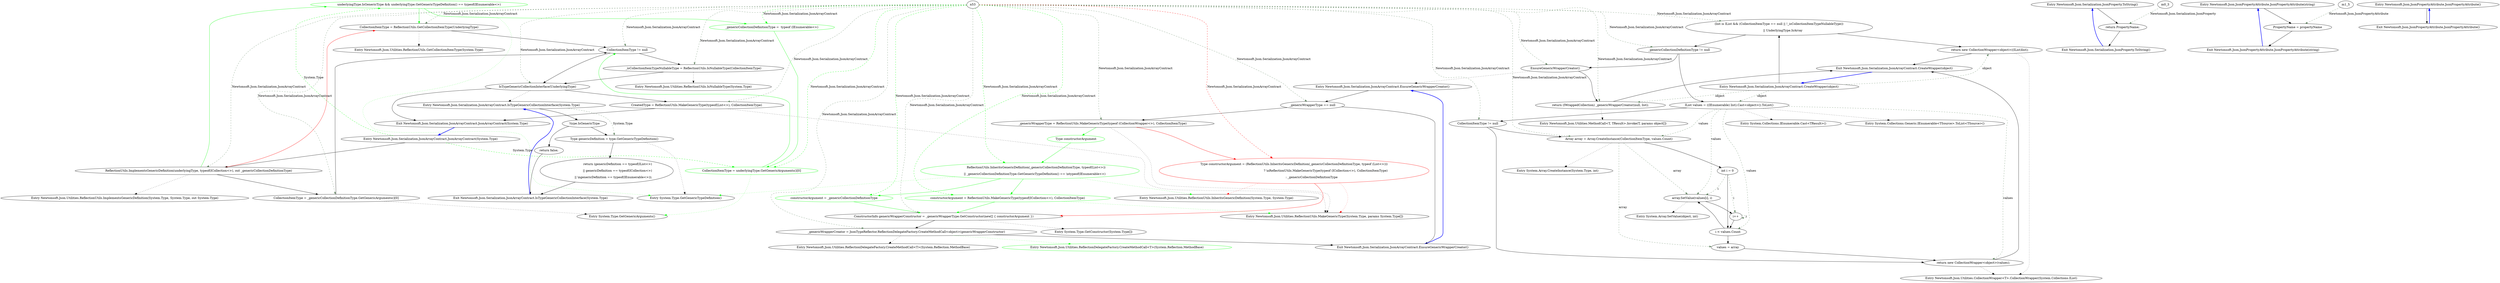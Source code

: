 digraph  {
n13 [file="JsonArrayContract.cs.dot", label="Entry Newtonsoft.Json.Serialization.JsonArrayContract.IsTypeGenericCollectionInterface(System.Type)", span="116-116", cluster="Newtonsoft.Json.Serialization.JsonArrayContract.IsTypeGenericCollectionInterface(System.Type)"];
n47 [file="JsonArrayContract.cs.dot", label="!type.IsGenericType", span="118-118", cluster="Newtonsoft.Json.Serialization.JsonArrayContract.IsTypeGenericCollectionInterface(System.Type)"];
n49 [file="JsonArrayContract.cs.dot", label="Type genericDefinition = type.GetGenericTypeDefinition()", span="121-121", cluster="Newtonsoft.Json.Serialization.JsonArrayContract.IsTypeGenericCollectionInterface(System.Type)"];
n48 [file="JsonArrayContract.cs.dot", label="return false;", span="119-119", cluster="Newtonsoft.Json.Serialization.JsonArrayContract.IsTypeGenericCollectionInterface(System.Type)"];
n51 [file="JsonArrayContract.cs.dot", label="Exit Newtonsoft.Json.Serialization.JsonArrayContract.IsTypeGenericCollectionInterface(System.Type)", span="116-116", cluster="Newtonsoft.Json.Serialization.JsonArrayContract.IsTypeGenericCollectionInterface(System.Type)"];
n50 [file="JsonArrayContract.cs.dot", label="return (genericDefinition == typeof(IList<>)\r\n              || genericDefinition == typeof(ICollection<>)\r\n              || \\ngenericDefinition == typeof(IEnumerable<>));", span="123-125", cluster="Newtonsoft.Json.Serialization.JsonArrayContract.IsTypeGenericCollectionInterface(System.Type)"];
n52 [file="JsonArrayContract.cs.dot", label="Entry System.Type.GetGenericTypeDefinition()", span="0-0", cluster="System.Type.GetGenericTypeDefinition()"];
n15 [file="JsonArrayContract.cs.dot", label="Entry Newtonsoft.Json.Serialization.JsonArrayContract.CreateWrapper(object)", span="71-71", cluster="Newtonsoft.Json.Serialization.JsonArrayContract.CreateWrapper(object)"];
n16 [file="JsonArrayContract.cs.dot", label="(list is IList && (CollectionItemType == null || !_isCollectionItemTypeNullableType))\r\n        || UnderlyingType.IsArray", span="73-74", cluster="Newtonsoft.Json.Serialization.JsonArrayContract.CreateWrapper(object)"];
n17 [file="JsonArrayContract.cs.dot", label="return new CollectionWrapper<object>((IList)list);", span="75-75", cluster="Newtonsoft.Json.Serialization.JsonArrayContract.CreateWrapper(object)"];
n20 [file="JsonArrayContract.cs.dot", label="return (IWrappedCollection) _genericWrapperCreator(null, list);", span="80-80", cluster="Newtonsoft.Json.Serialization.JsonArrayContract.CreateWrapper(object)"];
n21 [file="JsonArrayContract.cs.dot", label="IList values = ((IEnumerable) list).Cast<object>().ToList()", span="84-84", cluster="Newtonsoft.Json.Serialization.JsonArrayContract.CreateWrapper(object)"];
n18 [file="JsonArrayContract.cs.dot", label="_genericCollectionDefinitionType != null", span="77-77", cluster="Newtonsoft.Json.Serialization.JsonArrayContract.CreateWrapper(object)"];
n30 [file="JsonArrayContract.cs.dot", label="Exit Newtonsoft.Json.Serialization.JsonArrayContract.CreateWrapper(object)", span="71-71", cluster="Newtonsoft.Json.Serialization.JsonArrayContract.CreateWrapper(object)"];
n31 [file="JsonArrayContract.cs.dot", label="Entry Newtonsoft.Json.Utilities.CollectionWrapper<T>.CollectionWrapper(System.Collections.IList)", span="46-46", cluster="Newtonsoft.Json.Utilities.CollectionWrapper<T>.CollectionWrapper(System.Collections.IList)"];
n19 [file="JsonArrayContract.cs.dot", label="EnsureGenericWrapperCreator()", span="79-79", cluster="Newtonsoft.Json.Serialization.JsonArrayContract.CreateWrapper(object)"];
n32 [file="JsonArrayContract.cs.dot", label="Entry Newtonsoft.Json.Serialization.JsonArrayContract.EnsureGenericWrapperCreator()", span="101-101", cluster="Newtonsoft.Json.Serialization.JsonArrayContract.EnsureGenericWrapperCreator()"];
n33 [file="JsonArrayContract.cs.dot", label="Entry Newtonsoft.Json.Utilities.MethodCall<T, TResult>.Invoke(T, params object[])", span="27-27", cluster="Newtonsoft.Json.Utilities.MethodCall<T, TResult>.Invoke(T, params object[])"];
n22 [file="JsonArrayContract.cs.dot", label="CollectionItemType != null", span="86-86", cluster="Newtonsoft.Json.Serialization.JsonArrayContract.CreateWrapper(object)"];
n23 [file="JsonArrayContract.cs.dot", label="Array array = Array.CreateInstance(CollectionItemType, values.Count)", span="88-88", cluster="Newtonsoft.Json.Serialization.JsonArrayContract.CreateWrapper(object)"];
n25 [file="JsonArrayContract.cs.dot", label="i < values.Count", span="89-89", cluster="Newtonsoft.Json.Serialization.JsonArrayContract.CreateWrapper(object)"];
n26 [file="JsonArrayContract.cs.dot", label="array.SetValue(values[i], i)", span="91-91", cluster="Newtonsoft.Json.Serialization.JsonArrayContract.CreateWrapper(object)"];
n29 [file="JsonArrayContract.cs.dot", label="return new CollectionWrapper<object>(values);", span="97-97", cluster="Newtonsoft.Json.Serialization.JsonArrayContract.CreateWrapper(object)"];
n34 [file="JsonArrayContract.cs.dot", label="Entry System.Collections.IEnumerable.Cast<TResult>()", span="0-0", cluster="System.Collections.IEnumerable.Cast<TResult>()"];
n35 [file="JsonArrayContract.cs.dot", label="Entry System.Collections.Generic.IEnumerable<TSource>.ToList<TSource>()", span="0-0", cluster="System.Collections.Generic.IEnumerable<TSource>.ToList<TSource>()"];
n24 [file="JsonArrayContract.cs.dot", label="int i = 0", span="89-89", cluster="Newtonsoft.Json.Serialization.JsonArrayContract.CreateWrapper(object)"];
n28 [file="JsonArrayContract.cs.dot", label="values = array", span="94-94", cluster="Newtonsoft.Json.Serialization.JsonArrayContract.CreateWrapper(object)"];
n36 [file="JsonArrayContract.cs.dot", label="Entry System.Array.CreateInstance(System.Type, int)", span="0-0", cluster="System.Array.CreateInstance(System.Type, int)"];
n27 [file="JsonArrayContract.cs.dot", label="i++", span="89-89", cluster="Newtonsoft.Json.Serialization.JsonArrayContract.CreateWrapper(object)"];
n37 [file="JsonArrayContract.cs.dot", label="Entry System.Array.SetValue(object, int)", span="0-0", cluster="System.Array.SetValue(object, int)"];
n0 [file="JsonArrayContract.cs.dot", label="Entry Newtonsoft.Json.Serialization.JsonArrayContract.JsonArrayContract(System.Type)", span="50-50", cluster="Newtonsoft.Json.Serialization.JsonArrayContract.JsonArrayContract(System.Type)"];
n1 [file="JsonArrayContract.cs.dot", label="ReflectionUtils.ImplementsGenericDefinition(underlyingType, typeof(ICollection<>), out _genericCollectionDefinitionType)", span="53-53", cluster="Newtonsoft.Json.Serialization.JsonArrayContract.JsonArrayContract(System.Type)"];
d3 [color=green, file="JsonArrayContract.cs.dot", label="underlyingType.IsGenericType && underlyingType.GetGenericTypeDefinition() == typeof(IEnumerable<>)", span="57-57", cluster="Newtonsoft.Json.Serialization.JsonArrayContract.JsonArrayContract(System.Type)", community=0];
d5 [color=green, file="JsonArrayContract.cs.dot", label="CollectionItemType = underlyingType.GetGenericArguments()[0]", span="60-60", cluster="Newtonsoft.Json.Serialization.JsonArrayContract.JsonArrayContract(System.Type)", community=0];
n2 [file="JsonArrayContract.cs.dot", label="CollectionItemType = _genericCollectionDefinitionType.GetGenericArguments()[0]", span="55-55", cluster="Newtonsoft.Json.Serialization.JsonArrayContract.JsonArrayContract(System.Type)"];
n3 [file="JsonArrayContract.cs.dot", label="CollectionItemType = ReflectionUtils.GetCollectionItemType(UnderlyingType)", span="59-59", cluster="Newtonsoft.Json.Serialization.JsonArrayContract.JsonArrayContract(System.Type)"];
n9 [file="JsonArrayContract.cs.dot", label="Entry Newtonsoft.Json.Utilities.ReflectionUtils.ImplementsGenericDefinition(System.Type, System.Type, out System.Type)", span="253-253", cluster="Newtonsoft.Json.Utilities.ReflectionUtils.ImplementsGenericDefinition(System.Type, System.Type, out System.Type)"];
n4 [file="JsonArrayContract.cs.dot", label="CollectionItemType != null", span="62-62", cluster="Newtonsoft.Json.Serialization.JsonArrayContract.JsonArrayContract(System.Type)"];
n10 [file="JsonArrayContract.cs.dot", label="Entry System.Type.GetGenericArguments()", span="0-0", cluster="System.Type.GetGenericArguments()"];
n11 [file="JsonArrayContract.cs.dot", label="Entry Newtonsoft.Json.Utilities.ReflectionUtils.GetCollectionItemType(System.Type)", span="371-371", cluster="Newtonsoft.Json.Utilities.ReflectionUtils.GetCollectionItemType(System.Type)"];
n5 [file="JsonArrayContract.cs.dot", label="_isCollectionItemTypeNullableType = ReflectionUtils.IsNullableType(CollectionItemType)", span="63-63", cluster="Newtonsoft.Json.Serialization.JsonArrayContract.JsonArrayContract(System.Type)"];
n6 [file="JsonArrayContract.cs.dot", label="IsTypeGenericCollectionInterface(UnderlyingType)", span="65-65", cluster="Newtonsoft.Json.Serialization.JsonArrayContract.JsonArrayContract(System.Type)"];
n12 [file="JsonArrayContract.cs.dot", label="Entry Newtonsoft.Json.Utilities.ReflectionUtils.IsNullableType(System.Type)", span="190-190", cluster="Newtonsoft.Json.Utilities.ReflectionUtils.IsNullableType(System.Type)"];
n7 [file="JsonArrayContract.cs.dot", label="CreatedType = ReflectionUtils.MakeGenericType(typeof(List<>), CollectionItemType)", span="67-67", cluster="Newtonsoft.Json.Serialization.JsonArrayContract.JsonArrayContract(System.Type)"];
n8 [file="JsonArrayContract.cs.dot", label="Exit Newtonsoft.Json.Serialization.JsonArrayContract.JsonArrayContract(System.Type)", span="50-50", cluster="Newtonsoft.Json.Serialization.JsonArrayContract.JsonArrayContract(System.Type)"];
n14 [file="JsonArrayContract.cs.dot", label="Entry Newtonsoft.Json.Utilities.ReflectionUtils.MakeGenericType(System.Type, params System.Type[])", span="760-760", cluster="Newtonsoft.Json.Utilities.ReflectionUtils.MakeGenericType(System.Type, params System.Type[])"];
d4 [color=green, file="JsonArrayContract.cs.dot", label="_genericCollectionDefinitionType =  typeof (IEnumerable<>)", span="59-59", cluster="Newtonsoft.Json.Serialization.JsonArrayContract.JsonArrayContract(System.Type)", community=0];
n38 [file="JsonArrayContract.cs.dot", label="_genericWrapperType == null", span="103-103", cluster="Newtonsoft.Json.Serialization.JsonArrayContract.EnsureGenericWrapperCreator()"];
n39 [file="JsonArrayContract.cs.dot", label="_genericWrapperType = ReflectionUtils.MakeGenericType(typeof (CollectionWrapper<>), CollectionItemType)", span="105-105", cluster="Newtonsoft.Json.Serialization.JsonArrayContract.EnsureGenericWrapperCreator()"];
n43 [file="JsonArrayContract.cs.dot", label="Exit Newtonsoft.Json.Serialization.JsonArrayContract.EnsureGenericWrapperCreator()", span="101-101", cluster="Newtonsoft.Json.Serialization.JsonArrayContract.EnsureGenericWrapperCreator()"];
n40 [color=red, file="JsonArrayContract.cs.dot", label="Type constructorArgument = (ReflectionUtils.InheritsGenericDefinition(_genericCollectionDefinitionType, typeof (List<>)))\r\n                                     ? \\nReflectionUtils.MakeGenericType(typeof (ICollection<>), CollectionItemType)\r\n                                     : _genericCollectionDefinitionType", span="107-109", cluster="Newtonsoft.Json.Serialization.JsonArrayContract.EnsureGenericWrapperCreator()", community=0];
d44 [color=green, file="JsonArrayContract.cs.dot", label="Type constructorArgument", span="112-112", cluster="Newtonsoft.Json.Serialization.JsonArrayContract.EnsureGenericWrapperCreator()", community=0];
n41 [file="JsonArrayContract.cs.dot", label="ConstructorInfo genericWrapperConstructor = _genericWrapperType.GetConstructor(new[] { constructorArgument })", span="111-111", cluster="Newtonsoft.Json.Serialization.JsonArrayContract.EnsureGenericWrapperCreator()"];
n44 [file="JsonArrayContract.cs.dot", label="Entry Newtonsoft.Json.Utilities.ReflectionUtils.InheritsGenericDefinition(System.Type, System.Type)", span="327-327", cluster="Newtonsoft.Json.Utilities.ReflectionUtils.InheritsGenericDefinition(System.Type, System.Type)"];
n42 [file="JsonArrayContract.cs.dot", label="_genericWrapperCreator = JsonTypeReflector.ReflectionDelegateFactory.CreateMethodCall<object>(genericWrapperConstructor)", span="112-112", cluster="Newtonsoft.Json.Serialization.JsonArrayContract.EnsureGenericWrapperCreator()"];
n45 [file="JsonArrayContract.cs.dot", label="Entry System.Type.GetConstructor(System.Type[])", span="0-0", cluster="System.Type.GetConstructor(System.Type[])"];
n46 [file="JsonArrayContract.cs.dot", label="Entry Newtonsoft.Json.Utilities.ReflectionDelegateFactory.CreateMethodCall<T>(System.Reflection.MethodBase)", span="59-59", cluster="Newtonsoft.Json.Utilities.ReflectionDelegateFactory.CreateMethodCall<T>(System.Reflection.MethodBase)"];
d53 [color=green, file="JsonArrayContract.cs.dot", label="Entry Newtonsoft.Json.Utilities.ReflectionDelegateFactory.CreateMethodCall<T>(System.Reflection.MethodBase)", span="59-59", cluster="Newtonsoft.Json.Utilities.ReflectionDelegateFactory.CreateMethodCall<T>(System.Reflection.MethodBase)", community=0];
d45 [color=green, file="JsonArrayContract.cs.dot", label="ReflectionUtils.InheritsGenericDefinition(_genericCollectionDefinitionType, typeof(List<>))\r\n          || _genericCollectionDefinitionType.GetGenericTypeDefinition() == \\ntypeof(IEnumerable<>)", span="114-115", cluster="Newtonsoft.Json.Serialization.JsonArrayContract.EnsureGenericWrapperCreator()", community=0];
d46 [color=green, file="JsonArrayContract.cs.dot", label="constructorArgument = ReflectionUtils.MakeGenericType(typeof(ICollection<>), CollectionItemType)", span="116-116", cluster="Newtonsoft.Json.Serialization.JsonArrayContract.EnsureGenericWrapperCreator()", community=0];
d47 [color=green, file="JsonArrayContract.cs.dot", label="constructorArgument = _genericCollectionDefinitionType", span="118-118", cluster="Newtonsoft.Json.Serialization.JsonArrayContract.EnsureGenericWrapperCreator()", community=0];
n53;
m0_0 [file="JsonProperty.cs", label="Entry Newtonsoft.Json.Serialization.JsonProperty.ToString()", span="163-163", cluster="Newtonsoft.Json.Serialization.JsonProperty.ToString()"];
m0_1 [file="JsonProperty.cs", label="return PropertyName;", span="165-165", cluster="Newtonsoft.Json.Serialization.JsonProperty.ToString()"];
m0_2 [file="JsonProperty.cs", label="Exit Newtonsoft.Json.Serialization.JsonProperty.ToString()", span="163-163", cluster="Newtonsoft.Json.Serialization.JsonProperty.ToString()"];
m0_3;
m1_2 [file="JsonPropertyAttribute.cs", label="Entry Newtonsoft.Json.JsonPropertyAttribute.JsonPropertyAttribute(string)", span="104-104", cluster="Newtonsoft.Json.JsonPropertyAttribute.JsonPropertyAttribute(string)"];
m1_3 [file="JsonPropertyAttribute.cs", label="PropertyName = propertyName", span="106-106", cluster="Newtonsoft.Json.JsonPropertyAttribute.JsonPropertyAttribute(string)"];
m1_4 [file="JsonPropertyAttribute.cs", label="Exit Newtonsoft.Json.JsonPropertyAttribute.JsonPropertyAttribute(string)", span="104-104", cluster="Newtonsoft.Json.JsonPropertyAttribute.JsonPropertyAttribute(string)"];
m1_0 [file="JsonPropertyAttribute.cs", label="Entry Newtonsoft.Json.JsonPropertyAttribute.JsonPropertyAttribute()", span="96-96", cluster="Newtonsoft.Json.JsonPropertyAttribute.JsonPropertyAttribute()"];
m1_1 [file="JsonPropertyAttribute.cs", label="Exit Newtonsoft.Json.JsonPropertyAttribute.JsonPropertyAttribute()", span="96-96", cluster="Newtonsoft.Json.JsonPropertyAttribute.JsonPropertyAttribute()"];
m1_5;
n13 -> n47  [key=0, style=solid];
n13 -> n49  [key=1, color=darkseagreen4, label="System.Type", style=dashed];
n47 -> n48  [key=0, style=solid];
n47 -> n49  [key=0, style=solid];
n49 -> n50  [key=0, style=solid];
n49 -> n52  [key=2, style=dotted];
n48 -> n51  [key=0, style=solid];
n51 -> n13  [key=0, color=blue, style=bold];
n50 -> n51  [key=0, style=solid];
n15 -> n16  [key=0, style=solid];
n15 -> n17  [key=1, color=darkseagreen4, label=object, style=dashed];
n15 -> n20  [key=1, color=darkseagreen4, label=object, style=dashed];
n15 -> n21  [key=1, color=darkseagreen4, label=object, style=dashed];
n16 -> n17  [key=0, style=solid];
n16 -> n18  [key=0, style=solid];
n17 -> n30  [key=0, style=solid];
n17 -> n31  [key=2, style=dotted];
n20 -> n30  [key=0, style=solid];
n20 -> n33  [key=2, style=dotted];
n21 -> n22  [key=0, style=solid];
n21 -> n23  [key=1, color=darkseagreen4, label=values, style=dashed];
n21 -> n25  [key=1, color=darkseagreen4, label=values, style=dashed];
n21 -> n26  [key=1, color=darkseagreen4, label=values, style=dashed];
n21 -> n29  [key=1, color=darkseagreen4, label=values, style=dashed];
n21 -> n34  [key=2, style=dotted];
n21 -> n35  [key=2, style=dotted];
n18 -> n19  [key=0, style=solid];
n18 -> n21  [key=0, style=solid];
n30 -> n15  [key=0, color=blue, style=bold];
n19 -> n20  [key=0, style=solid];
n19 -> n32  [key=2, style=dotted];
n32 -> n38  [key=0, style=solid];
n22 -> n23  [key=0, style=solid];
n22 -> n29  [key=0, style=solid];
n23 -> n24  [key=0, style=solid];
n23 -> n26  [key=1, color=darkseagreen4, label=array, style=dashed];
n23 -> n28  [key=1, color=darkseagreen4, label=array, style=dashed];
n23 -> n36  [key=2, style=dotted];
n25 -> n26  [key=0, style=solid];
n25 -> n28  [key=0, style=solid];
n26 -> n27  [key=0, style=solid];
n26 -> n37  [key=2, style=dotted];
n29 -> n30  [key=0, style=solid];
n29 -> n31  [key=2, style=dotted];
n24 -> n25  [key=0, style=solid];
n24 -> n26  [key=1, color=darkseagreen4, label=i, style=dashed];
n24 -> n27  [key=1, color=darkseagreen4, label=i, style=dashed];
n28 -> n29  [key=0, style=solid];
n27 -> n25  [key=0, style=solid];
n27 -> n27  [key=1, color=darkseagreen4, label=i, style=dashed];
n0 -> n1  [key=0, style=solid];
n0 -> d3  [key=1, color=green, label="System.Type", style=dashed];
n0 -> d5  [key=1, color=green, label="System.Type", style=dashed];
n1 -> n2  [key=0, style=solid];
n1 -> n3  [key=0, color=red, style=solid];
n1 -> d3  [key=0, color=green, style=solid];
n1 -> n9  [key=2, style=dotted];
d3 -> n3  [key=0, color=green, style=solid];
d3 -> d4  [key=0, color=green, style=solid];
d3 -> n52  [key=2, color=green, style=dotted];
d5 -> n4  [key=0, color=green, style=solid];
d5 -> n10  [key=2, color=green, style=dotted];
n2 -> n4  [key=0, style=solid];
n2 -> n10  [key=2, style=dotted];
n3 -> n4  [key=0, style=solid];
n3 -> n11  [key=2, style=dotted];
n4 -> n5  [key=0, style=solid];
n4 -> n6  [key=0, style=solid];
n5 -> n12  [key=2, style=dotted];
n5 -> n6  [key=0, style=solid];
n6 -> n13  [key=2, style=dotted];
n6 -> n7  [key=0, style=solid];
n6 -> n8  [key=0, style=solid];
n7 -> n14  [key=2, style=dotted];
n7 -> n8  [key=0, style=solid];
n8 -> n0  [key=0, color=blue, style=bold];
d4 -> d5  [key=0, color=green, style=solid];
n38 -> n39  [key=0, style=solid];
n38 -> n43  [key=0, style=solid];
n39 -> n14  [key=2, style=dotted];
n39 -> n40  [key=0, color=red, style=solid];
n39 -> d44  [key=0, color=green, style=solid];
n43 -> n32  [key=0, color=blue, style=bold];
n40 -> n14  [key=2, color=red, style=dotted];
n40 -> n41  [key=0, color=red, style=solid];
n40 -> n44  [key=2, color=red, style=dotted];
d44 -> d45  [key=0, color=green, style=solid];
n41 -> n42  [key=0, style=solid];
n41 -> n45  [key=2, style=dotted];
n42 -> n43  [key=0, style=solid];
n42 -> n46  [key=2, style=dotted];
n42 -> d53  [key=2, color=green, style=dotted];
d45 -> d46  [key=0, color=green, style=solid];
d45 -> d47  [key=0, color=green, style=solid];
d45 -> n44  [key=2, color=green, style=dotted];
d45 -> n52  [key=2, color=green, style=dotted];
d46 -> n14  [key=2, color=green, style=dotted];
d46 -> n41  [key=0, color=green, style=solid];
d47 -> n41  [key=0, color=green, style=solid];
n53 -> n16  [key=1, color=darkseagreen4, label="Newtonsoft.Json.Serialization.JsonArrayContract", style=dashed];
n53 -> n18  [key=1, color=darkseagreen4, label="Newtonsoft.Json.Serialization.JsonArrayContract", style=dashed];
n53 -> n19  [key=1, color=darkseagreen4, label="Newtonsoft.Json.Serialization.JsonArrayContract", style=dashed];
n53 -> n20  [key=1, color=darkseagreen4, label="Newtonsoft.Json.Serialization.JsonArrayContract", style=dashed];
n53 -> n22  [key=1, color=darkseagreen4, label="Newtonsoft.Json.Serialization.JsonArrayContract", style=dashed];
n53 -> n23  [key=1, color=darkseagreen4, label="Newtonsoft.Json.Serialization.JsonArrayContract", style=dashed];
n53 -> n1  [key=1, color=darkseagreen4, label="Newtonsoft.Json.Serialization.JsonArrayContract", style=dashed];
n53 -> n2  [key=1, color=darkseagreen4, label="Newtonsoft.Json.Serialization.JsonArrayContract", style=dashed];
n53 -> n3  [key=1, color=darkseagreen4, label="Newtonsoft.Json.Serialization.JsonArrayContract", style=dashed];
n53 -> n4  [key=1, color=darkseagreen4, label="Newtonsoft.Json.Serialization.JsonArrayContract", style=dashed];
n53 -> n5  [key=1, color=darkseagreen4, label="Newtonsoft.Json.Serialization.JsonArrayContract", style=dashed];
n53 -> n6  [key=1, color=darkseagreen4, label="Newtonsoft.Json.Serialization.JsonArrayContract", style=dashed];
n53 -> n7  [key=1, color=darkseagreen4, label="Newtonsoft.Json.Serialization.JsonArrayContract", style=dashed];
n53 -> d4  [key=1, color=green, label="Newtonsoft.Json.Serialization.JsonArrayContract", style=dashed];
n53 -> d5  [key=1, color=green, label="Newtonsoft.Json.Serialization.JsonArrayContract", style=dashed];
n53 -> n38  [key=1, color=darkseagreen4, label="Newtonsoft.Json.Serialization.JsonArrayContract", style=dashed];
n53 -> n39  [key=1, color=darkseagreen4, label="Newtonsoft.Json.Serialization.JsonArrayContract", style=dashed];
n53 -> n40  [key=1, color=red, label="Newtonsoft.Json.Serialization.JsonArrayContract", style=dashed];
n53 -> n41  [key=1, color=darkseagreen4, label="Newtonsoft.Json.Serialization.JsonArrayContract", style=dashed];
n53 -> n42  [key=1, color=darkseagreen4, label="Newtonsoft.Json.Serialization.JsonArrayContract", style=dashed];
n53 -> d45  [key=1, color=green, label="Newtonsoft.Json.Serialization.JsonArrayContract", style=dashed];
n53 -> d46  [key=1, color=green, label="Newtonsoft.Json.Serialization.JsonArrayContract", style=dashed];
n53 -> d47  [key=1, color=green, label="Newtonsoft.Json.Serialization.JsonArrayContract", style=dashed];
m0_0 -> m0_1  [key=0, style=solid];
m0_1 -> m0_2  [key=0, style=solid];
m0_2 -> m0_0  [key=0, color=blue, style=bold];
m0_3 -> m0_1  [key=1, color=darkseagreen4, label="Newtonsoft.Json.Serialization.JsonProperty", style=dashed];
m1_2 -> m1_3  [key=0, style=solid];
m1_3 -> m1_4  [key=0, style=solid];
m1_4 -> m1_2  [key=0, color=blue, style=bold];
m1_0 -> m1_1  [key=0, style=solid];
m1_1 -> m1_0  [key=0, color=blue, style=bold];
m1_5 -> m1_3  [key=1, color=darkseagreen4, label="Newtonsoft.Json.JsonPropertyAttribute", style=dashed];
}
